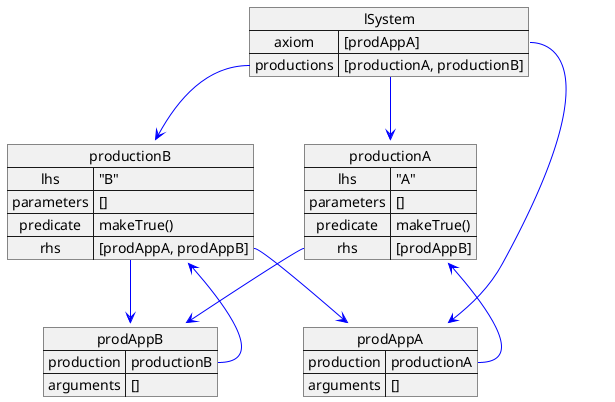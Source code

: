 @startuml

skinparam ObjectBackgroundColor #AliceBlue
skinparam ObjectBorderColor #Blue
skinparam ArrowColor #Blue

map lSystem {
    axiom => [prodAppA]
    productions =>  [productionA, productionB]
}

map productionA {
    lhs => "A"
    parameters => []
    predicate => makeTrue()
    rhs => [prodAppB]
}

map productionB {
    lhs => "B"
    parameters => []
    predicate => makeTrue()
    rhs => [prodAppA, prodAppB]
}

map prodAppA {
    production => productionA
    arguments => []
}

map prodAppB {
    production => productionB
    arguments => []
}

lSystem::axiom -d-> prodAppA
lSystem::productions -d-> productionA
lSystem::productions -d-> productionB
productionA::rhs -d-> prodAppB
productionB::rhs -d-> prodAppA
productionB::rhs -> prodAppB

prodAppA::production -u-> productionA
prodAppB::production -u-> productionB

@enduml